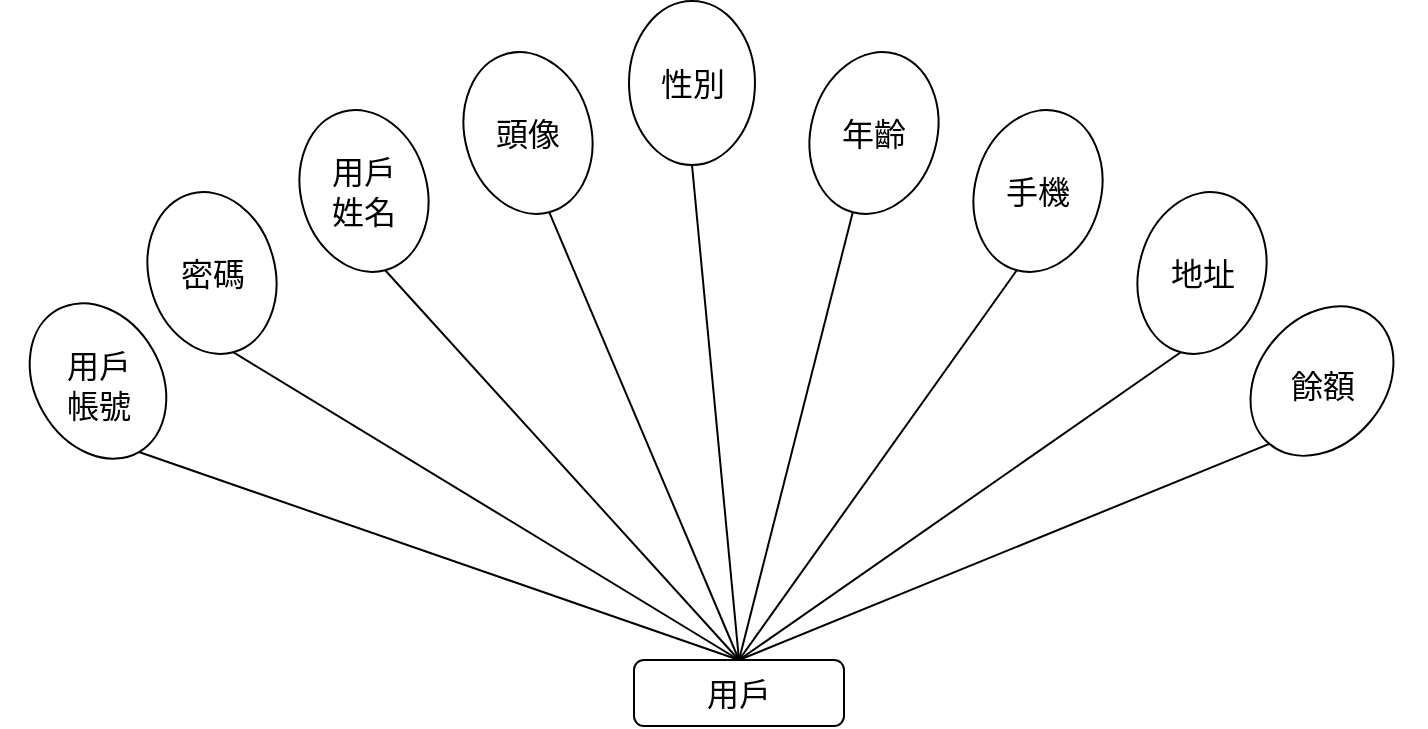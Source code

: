 <mxfile version="22.1.11" type="google">
  <diagram name="第 1 页" id="rb8cX3svxsv5wLVZv8kx">
    <mxGraphModel grid="0" page="0" gridSize="10" guides="1" tooltips="1" connect="1" arrows="1" fold="1" pageScale="1" pageWidth="827" pageHeight="1169" math="0" shadow="0">
      <root>
        <mxCell id="0" />
        <mxCell id="1" parent="0" />
        <mxCell id="JQ-ArIc0KbyQgQhtLHyV-1" value="用戶" style="rounded=1;whiteSpace=wrap;html=1;fontSize=16;" vertex="1" parent="1">
          <mxGeometry x="257" y="260" width="105" height="33" as="geometry" />
        </mxCell>
        <mxCell id="JQ-ArIc0KbyQgQhtLHyV-2" value="" style="ellipse;whiteSpace=wrap;html=1;fontSize=16;rotation=60;" vertex="1" parent="1">
          <mxGeometry x="-52" y="89" width="82" height="63" as="geometry" />
        </mxCell>
        <mxCell id="JQ-ArIc0KbyQgQhtLHyV-3" value="" style="ellipse;whiteSpace=wrap;html=1;fontSize=16;rotation=75;" vertex="1" parent="1">
          <mxGeometry x="5" y="35" width="82" height="63" as="geometry" />
        </mxCell>
        <mxCell id="JQ-ArIc0KbyQgQhtLHyV-4" value="" style="ellipse;whiteSpace=wrap;html=1;fontSize=16;rotation=90;" vertex="1" parent="1">
          <mxGeometry x="245" y="-60" width="82" height="63" as="geometry" />
        </mxCell>
        <mxCell id="JQ-ArIc0KbyQgQhtLHyV-5" value="" style="ellipse;whiteSpace=wrap;html=1;fontSize=16;rotation=75;" vertex="1" parent="1">
          <mxGeometry x="163" y="-35" width="82" height="63" as="geometry" />
        </mxCell>
        <mxCell id="JQ-ArIc0KbyQgQhtLHyV-6" value="" style="ellipse;whiteSpace=wrap;html=1;fontSize=16;rotation=75;" vertex="1" parent="1">
          <mxGeometry x="81" y="-6" width="82" height="63" as="geometry" />
        </mxCell>
        <mxCell id="JQ-ArIc0KbyQgQhtLHyV-7" value="" style="ellipse;whiteSpace=wrap;html=1;fontSize=16;rotation=105;" vertex="1" parent="1">
          <mxGeometry x="418" y="-6" width="82" height="63" as="geometry" />
        </mxCell>
        <mxCell id="JQ-ArIc0KbyQgQhtLHyV-8" value="" style="ellipse;whiteSpace=wrap;html=1;fontSize=16;rotation=105;" vertex="1" parent="1">
          <mxGeometry x="336" y="-35" width="82" height="63" as="geometry" />
        </mxCell>
        <mxCell id="JQ-ArIc0KbyQgQhtLHyV-9" value="" style="ellipse;whiteSpace=wrap;html=1;fontSize=16;rotation=105;" vertex="1" parent="1">
          <mxGeometry x="500" y="35" width="82" height="63" as="geometry" />
        </mxCell>
        <mxCell id="JQ-ArIc0KbyQgQhtLHyV-10" value="" style="ellipse;whiteSpace=wrap;html=1;fontSize=16;rotation=130;" vertex="1" parent="1">
          <mxGeometry x="560" y="89" width="82" height="63" as="geometry" />
        </mxCell>
        <mxCell id="JQ-ArIc0KbyQgQhtLHyV-11" value="用戶帳號" style="text;strokeColor=none;fillColor=none;html=1;align=center;verticalAlign=middle;whiteSpace=wrap;rounded=0;fontSize=16;" vertex="1" parent="1">
          <mxGeometry x="-33.5" y="98" width="45" height="50" as="geometry" />
        </mxCell>
        <mxCell id="JQ-ArIc0KbyQgQhtLHyV-12" value="密碼" style="text;strokeColor=none;fillColor=none;html=1;align=center;verticalAlign=middle;whiteSpace=wrap;rounded=0;fontSize=16;" vertex="1" parent="1">
          <mxGeometry x="27.5" y="51.5" width="37" height="30" as="geometry" />
        </mxCell>
        <mxCell id="JQ-ArIc0KbyQgQhtLHyV-13" value="用戶&lt;br&gt;姓名" style="text;strokeColor=none;fillColor=none;html=1;align=center;verticalAlign=middle;whiteSpace=wrap;rounded=0;fontSize=16;" vertex="1" parent="1">
          <mxGeometry x="104" y="5.5" width="36" height="40" as="geometry" />
        </mxCell>
        <mxCell id="JQ-ArIc0KbyQgQhtLHyV-14" value="頭像" style="text;strokeColor=none;fillColor=none;html=1;align=center;verticalAlign=middle;whiteSpace=wrap;rounded=0;fontSize=16;" vertex="1" parent="1">
          <mxGeometry x="183" y="-21" width="42" height="35" as="geometry" />
        </mxCell>
        <mxCell id="JQ-ArIc0KbyQgQhtLHyV-15" value="性別" style="text;strokeColor=none;fillColor=none;html=1;align=center;verticalAlign=middle;whiteSpace=wrap;rounded=0;fontSize=16;" vertex="1" parent="1">
          <mxGeometry x="267.5" y="-46.5" width="37" height="36" as="geometry" />
        </mxCell>
        <mxCell id="JQ-ArIc0KbyQgQhtLHyV-16" value="年齡" style="text;strokeColor=none;fillColor=none;html=1;align=center;verticalAlign=middle;whiteSpace=wrap;rounded=0;fontSize=16;" vertex="1" parent="1">
          <mxGeometry x="357" y="-21" width="40" height="35" as="geometry" />
        </mxCell>
        <mxCell id="JQ-ArIc0KbyQgQhtLHyV-17" value="手機" style="text;strokeColor=none;fillColor=none;html=1;align=center;verticalAlign=middle;whiteSpace=wrap;rounded=0;fontSize=16;" vertex="1" parent="1">
          <mxGeometry x="436" y="5.5" width="46" height="40" as="geometry" />
        </mxCell>
        <mxCell id="JQ-ArIc0KbyQgQhtLHyV-18" value="地址" style="text;strokeColor=none;fillColor=none;html=1;align=center;verticalAlign=middle;whiteSpace=wrap;rounded=0;fontSize=16;" vertex="1" parent="1">
          <mxGeometry x="519.5" y="46.5" width="43" height="40" as="geometry" />
        </mxCell>
        <mxCell id="JQ-ArIc0KbyQgQhtLHyV-19" value="餘額" style="text;strokeColor=none;fillColor=none;html=1;align=center;verticalAlign=middle;whiteSpace=wrap;rounded=0;fontSize=16;" vertex="1" parent="1">
          <mxGeometry x="580.5" y="103.5" width="41" height="39" as="geometry" />
        </mxCell>
        <mxCell id="JQ-ArIc0KbyQgQhtLHyV-22" value="" style="endArrow=none;html=1;rounded=0;fontSize=12;startSize=8;endSize=8;curved=1;entryX=1;entryY=0.5;entryDx=0;entryDy=0;exitX=0.5;exitY=0;exitDx=0;exitDy=0;" edge="1" parent="1" source="JQ-ArIc0KbyQgQhtLHyV-1" target="JQ-ArIc0KbyQgQhtLHyV-2">
          <mxGeometry width="50" height="50" relative="1" as="geometry">
            <mxPoint x="261" y="137" as="sourcePoint" />
            <mxPoint x="311" y="87" as="targetPoint" />
          </mxGeometry>
        </mxCell>
        <mxCell id="JQ-ArIc0KbyQgQhtLHyV-23" value="" style="endArrow=none;html=1;rounded=0;fontSize=12;startSize=8;endSize=8;curved=1;exitX=1;exitY=0.5;exitDx=0;exitDy=0;entryX=0.5;entryY=0;entryDx=0;entryDy=0;" edge="1" parent="1" source="JQ-ArIc0KbyQgQhtLHyV-3" target="JQ-ArIc0KbyQgQhtLHyV-1">
          <mxGeometry width="50" height="50" relative="1" as="geometry">
            <mxPoint x="261" y="137" as="sourcePoint" />
            <mxPoint x="311" y="87" as="targetPoint" />
          </mxGeometry>
        </mxCell>
        <mxCell id="JQ-ArIc0KbyQgQhtLHyV-24" value="" style="endArrow=none;html=1;rounded=0;fontSize=12;startSize=8;endSize=8;curved=1;exitX=1;exitY=0.5;exitDx=0;exitDy=0;entryX=0.5;entryY=0;entryDx=0;entryDy=0;" edge="1" parent="1" source="JQ-ArIc0KbyQgQhtLHyV-6" target="JQ-ArIc0KbyQgQhtLHyV-1">
          <mxGeometry width="50" height="50" relative="1" as="geometry">
            <mxPoint x="261" y="137" as="sourcePoint" />
            <mxPoint x="307" y="87" as="targetPoint" />
          </mxGeometry>
        </mxCell>
        <mxCell id="JQ-ArIc0KbyQgQhtLHyV-25" value="" style="endArrow=none;html=1;rounded=0;fontSize=12;startSize=8;endSize=8;curved=1;exitX=1;exitY=0.5;exitDx=0;exitDy=0;entryX=0.5;entryY=0;entryDx=0;entryDy=0;" edge="1" parent="1" source="JQ-ArIc0KbyQgQhtLHyV-5" target="JQ-ArIc0KbyQgQhtLHyV-1">
          <mxGeometry width="50" height="50" relative="1" as="geometry">
            <mxPoint x="261" y="137" as="sourcePoint" />
            <mxPoint x="311" y="87" as="targetPoint" />
          </mxGeometry>
        </mxCell>
        <mxCell id="JQ-ArIc0KbyQgQhtLHyV-26" value="" style="endArrow=none;html=1;rounded=0;fontSize=12;startSize=8;endSize=8;curved=1;entryX=1;entryY=0.5;entryDx=0;entryDy=0;exitX=0.5;exitY=0;exitDx=0;exitDy=0;" edge="1" parent="1" source="JQ-ArIc0KbyQgQhtLHyV-1" target="JQ-ArIc0KbyQgQhtLHyV-4">
          <mxGeometry width="50" height="50" relative="1" as="geometry">
            <mxPoint x="261" y="137" as="sourcePoint" />
            <mxPoint x="311" y="87" as="targetPoint" />
          </mxGeometry>
        </mxCell>
        <mxCell id="JQ-ArIc0KbyQgQhtLHyV-27" value="" style="endArrow=none;html=1;rounded=0;fontSize=12;startSize=8;endSize=8;curved=1;entryX=1;entryY=0.5;entryDx=0;entryDy=0;exitX=0.5;exitY=0;exitDx=0;exitDy=0;" edge="1" parent="1" source="JQ-ArIc0KbyQgQhtLHyV-1" target="JQ-ArIc0KbyQgQhtLHyV-8">
          <mxGeometry width="50" height="50" relative="1" as="geometry">
            <mxPoint x="261" y="137" as="sourcePoint" />
            <mxPoint x="311" y="87" as="targetPoint" />
          </mxGeometry>
        </mxCell>
        <mxCell id="JQ-ArIc0KbyQgQhtLHyV-28" value="" style="endArrow=none;html=1;rounded=0;fontSize=12;startSize=8;endSize=8;curved=1;entryX=1;entryY=0.5;entryDx=0;entryDy=0;exitX=0.5;exitY=0;exitDx=0;exitDy=0;" edge="1" parent="1" source="JQ-ArIc0KbyQgQhtLHyV-1" target="JQ-ArIc0KbyQgQhtLHyV-7">
          <mxGeometry width="50" height="50" relative="1" as="geometry">
            <mxPoint x="261" y="137" as="sourcePoint" />
            <mxPoint x="311" y="87" as="targetPoint" />
          </mxGeometry>
        </mxCell>
        <mxCell id="JQ-ArIc0KbyQgQhtLHyV-29" value="" style="endArrow=none;html=1;rounded=0;fontSize=12;startSize=8;endSize=8;curved=1;entryX=1;entryY=0.5;entryDx=0;entryDy=0;exitX=0.5;exitY=0;exitDx=0;exitDy=0;" edge="1" parent="1" source="JQ-ArIc0KbyQgQhtLHyV-1" target="JQ-ArIc0KbyQgQhtLHyV-9">
          <mxGeometry width="50" height="50" relative="1" as="geometry">
            <mxPoint x="261" y="137" as="sourcePoint" />
            <mxPoint x="311" y="87" as="targetPoint" />
          </mxGeometry>
        </mxCell>
        <mxCell id="JQ-ArIc0KbyQgQhtLHyV-30" value="" style="endArrow=none;html=1;rounded=0;fontSize=12;startSize=8;endSize=8;curved=1;entryX=1;entryY=0.5;entryDx=0;entryDy=0;exitX=0.5;exitY=0;exitDx=0;exitDy=0;" edge="1" parent="1" source="JQ-ArIc0KbyQgQhtLHyV-1" target="JQ-ArIc0KbyQgQhtLHyV-10">
          <mxGeometry width="50" height="50" relative="1" as="geometry">
            <mxPoint x="261" y="137" as="sourcePoint" />
            <mxPoint x="311" y="87" as="targetPoint" />
          </mxGeometry>
        </mxCell>
      </root>
    </mxGraphModel>
  </diagram>
</mxfile>
